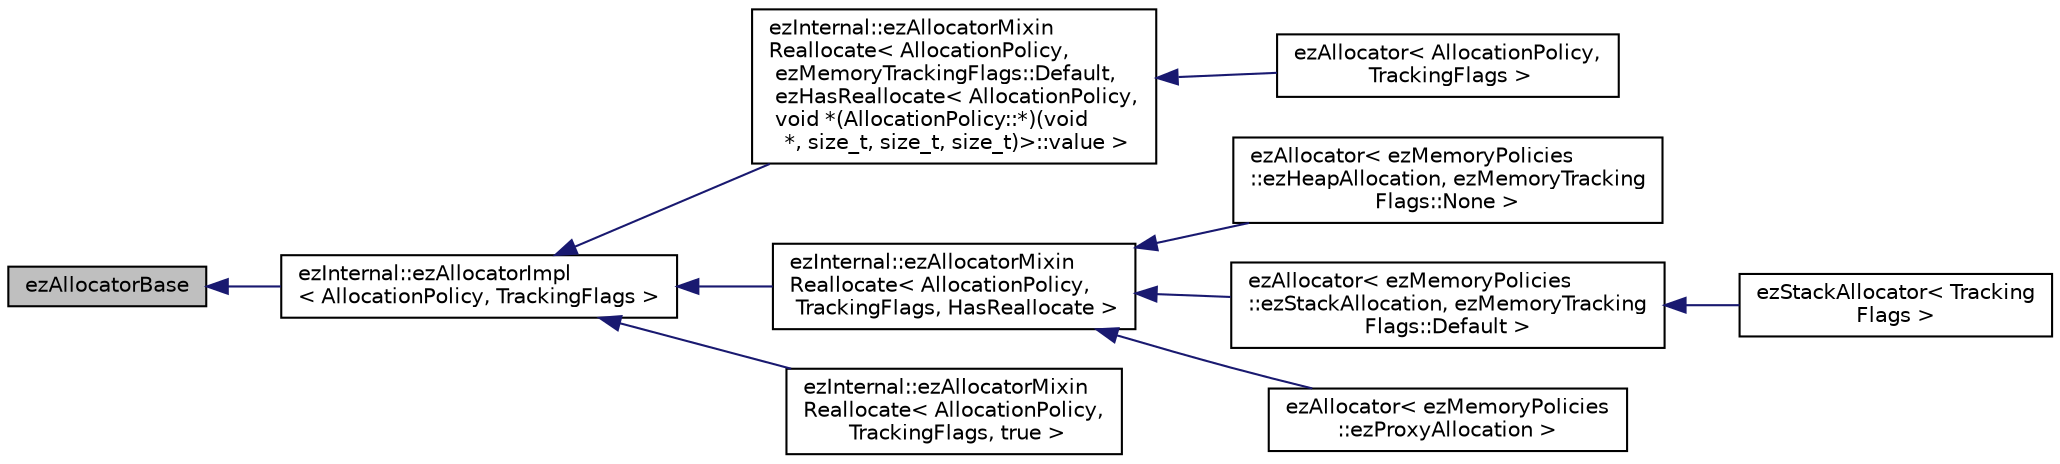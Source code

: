 digraph "ezAllocatorBase"
{
 // LATEX_PDF_SIZE
  edge [fontname="Helvetica",fontsize="10",labelfontname="Helvetica",labelfontsize="10"];
  node [fontname="Helvetica",fontsize="10",shape=record];
  rankdir="LR";
  Node1 [label="ezAllocatorBase",height=0.2,width=0.4,color="black", fillcolor="grey75", style="filled", fontcolor="black",tooltip="Base class for all memory allocators."];
  Node1 -> Node2 [dir="back",color="midnightblue",fontsize="10",style="solid",fontname="Helvetica"];
  Node2 [label="ezInternal::ezAllocatorImpl\l\< AllocationPolicy, TrackingFlags \>",height=0.2,width=0.4,color="black", fillcolor="white", style="filled",URL="$d2/d98/classez_internal_1_1ez_allocator_impl.htm",tooltip=" "];
  Node2 -> Node3 [dir="back",color="midnightblue",fontsize="10",style="solid",fontname="Helvetica"];
  Node3 [label="ezInternal::ezAllocatorMixin\lReallocate\< AllocationPolicy,\l ezMemoryTrackingFlags::Default,\l ezHasReallocate\< AllocationPolicy,\l void *(AllocationPolicy::*)(void\l *, size_t, size_t, size_t)\>::value \>",height=0.2,width=0.4,color="black", fillcolor="white", style="filled",URL="$d6/dc9/classez_internal_1_1ez_allocator_mixin_reallocate.htm",tooltip=" "];
  Node3 -> Node4 [dir="back",color="midnightblue",fontsize="10",style="solid",fontname="Helvetica"];
  Node4 [label="ezAllocator\< AllocationPolicy,\l TrackingFlags \>",height=0.2,width=0.4,color="black", fillcolor="white", style="filled",URL="$d0/dbb/classez_allocator.htm",tooltip="Policy based allocator implementation of the ezAllocatorBase interface."];
  Node2 -> Node5 [dir="back",color="midnightblue",fontsize="10",style="solid",fontname="Helvetica"];
  Node5 [label="ezInternal::ezAllocatorMixin\lReallocate\< AllocationPolicy,\l TrackingFlags, HasReallocate \>",height=0.2,width=0.4,color="black", fillcolor="white", style="filled",URL="$d6/dc9/classez_internal_1_1ez_allocator_mixin_reallocate.htm",tooltip=" "];
  Node5 -> Node6 [dir="back",color="midnightblue",fontsize="10",style="solid",fontname="Helvetica"];
  Node6 [label="ezAllocator\< ezMemoryPolicies\l::ezHeapAllocation, ezMemoryTracking\lFlags::None \>",height=0.2,width=0.4,color="black", fillcolor="white", style="filled",URL="$d0/dbb/classez_allocator.htm",tooltip=" "];
  Node5 -> Node7 [dir="back",color="midnightblue",fontsize="10",style="solid",fontname="Helvetica"];
  Node7 [label="ezAllocator\< ezMemoryPolicies\l::ezStackAllocation, ezMemoryTracking\lFlags::Default \>",height=0.2,width=0.4,color="black", fillcolor="white", style="filled",URL="$d0/dbb/classez_allocator.htm",tooltip=" "];
  Node7 -> Node8 [dir="back",color="midnightblue",fontsize="10",style="solid",fontname="Helvetica"];
  Node8 [label="ezStackAllocator\< Tracking\lFlags \>",height=0.2,width=0.4,color="black", fillcolor="white", style="filled",URL="$d7/d00/classez_stack_allocator.htm",tooltip=" "];
  Node5 -> Node9 [dir="back",color="midnightblue",fontsize="10",style="solid",fontname="Helvetica"];
  Node9 [label="ezAllocator\< ezMemoryPolicies\l::ezProxyAllocation \>",height=0.2,width=0.4,color="black", fillcolor="white", style="filled",URL="$d0/dbb/classez_allocator.htm",tooltip=" "];
  Node2 -> Node10 [dir="back",color="midnightblue",fontsize="10",style="solid",fontname="Helvetica"];
  Node10 [label="ezInternal::ezAllocatorMixin\lReallocate\< AllocationPolicy,\l TrackingFlags, true \>",height=0.2,width=0.4,color="black", fillcolor="white", style="filled",URL="$d3/df1/classez_internal_1_1ez_allocator_mixin_reallocate_3_01_allocation_policy_00_01_tracking_flags_00_01true_01_4.htm",tooltip=" "];
}
